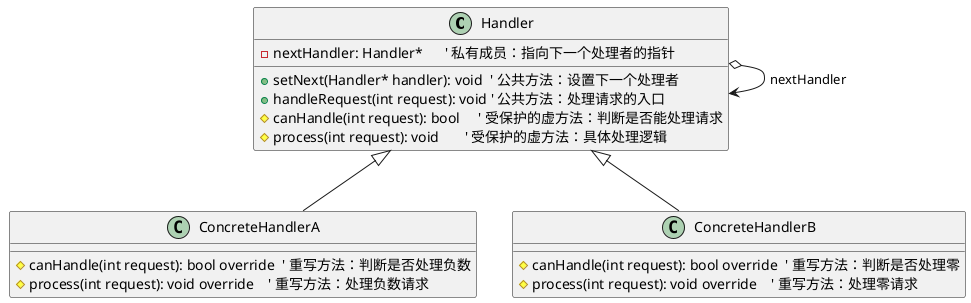 @startuml
' 抽象处理者（Handler）类
class Handler {
    - nextHandler: Handler*      ' 私有成员：指向下一个处理者的指针
    + setNext(Handler* handler): void  ' 公共方法：设置下一个处理者
    + handleRequest(int request): void ' 公共方法：处理请求的入口
    # canHandle(int request): bool     ' 受保护的虚方法：判断是否能处理请求
    # process(int request): void       ' 受保护的虚方法：具体处理逻辑
}

' 具体处理者A（ConcreteHandlerA）
class ConcreteHandlerA {
    # canHandle(int request): bool override  ' 重写方法：判断是否处理负数
    # process(int request): void override    ' 重写方法：处理负数请求
}

' 具体处理者B（ConcreteHandlerB）
class ConcreteHandlerB {
    # canHandle(int request): bool override  ' 重写方法：判断是否处理零
    # process(int request): void override    ' 重写方法：处理零请求
}

' 继承关系：具体处理者继承自抽象处理者
Handler <|-- ConcreteHandlerA
Handler <|-- ConcreteHandlerB

' 关联关系：Handler 包含指向下一个 Handler 的指针
Handler o--> Handler : nextHandler
@enduml